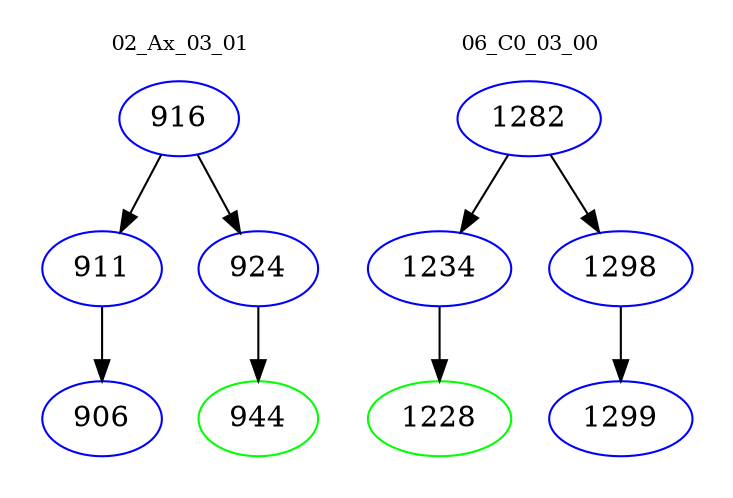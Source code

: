 digraph{
subgraph cluster_0 {
color = white
label = "02_Ax_03_01";
fontsize=10;
T0_916 [label="916", color="blue"]
T0_916 -> T0_911 [color="black"]
T0_911 [label="911", color="blue"]
T0_911 -> T0_906 [color="black"]
T0_906 [label="906", color="blue"]
T0_916 -> T0_924 [color="black"]
T0_924 [label="924", color="blue"]
T0_924 -> T0_944 [color="black"]
T0_944 [label="944", color="green"]
}
subgraph cluster_1 {
color = white
label = "06_C0_03_00";
fontsize=10;
T1_1282 [label="1282", color="blue"]
T1_1282 -> T1_1234 [color="black"]
T1_1234 [label="1234", color="blue"]
T1_1234 -> T1_1228 [color="black"]
T1_1228 [label="1228", color="green"]
T1_1282 -> T1_1298 [color="black"]
T1_1298 [label="1298", color="blue"]
T1_1298 -> T1_1299 [color="black"]
T1_1299 [label="1299", color="blue"]
}
}
